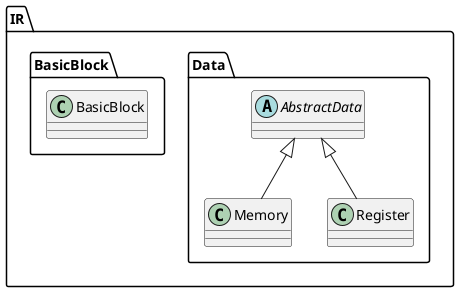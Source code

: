 @startuml

package IR {
    package Data {
        abstract class AbstractData
        class Memory
        class Register
    }
    
    package BasicBlock {
        class BasicBlock
    }
}

AbstractData <|-- Register
AbstractData <|-- Memory

@enduml
